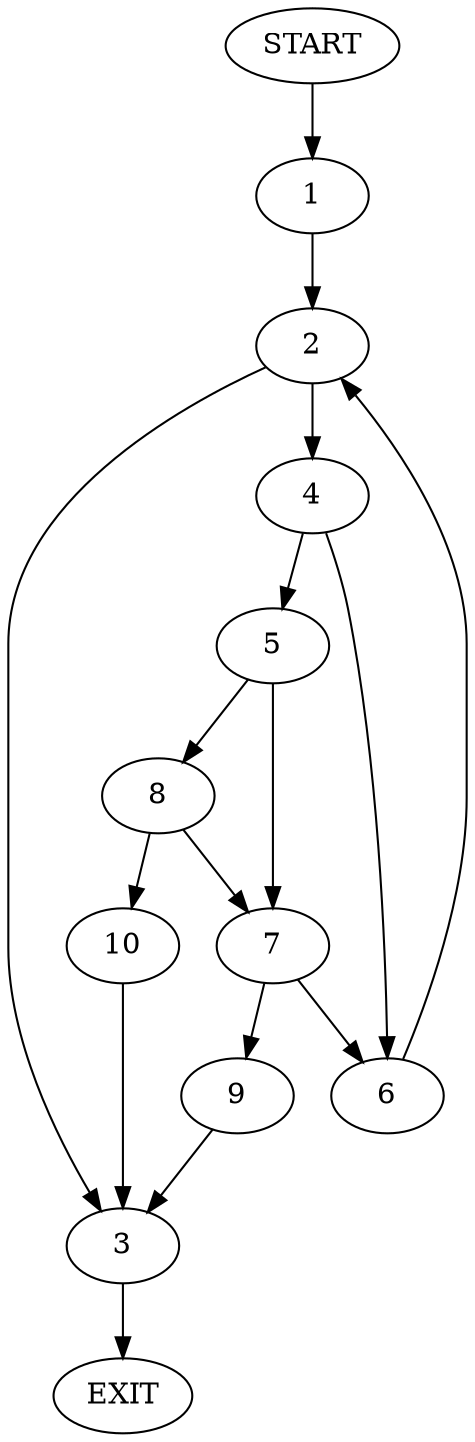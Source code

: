 digraph {
0 [label="START"]
11 [label="EXIT"]
0 -> 1
1 -> 2
2 -> 3
2 -> 4
4 -> 5
4 -> 6
3 -> 11
6 -> 2
5 -> 7
5 -> 8
7 -> 9
7 -> 6
8 -> 10
8 -> 7
10 -> 3
9 -> 3
}
